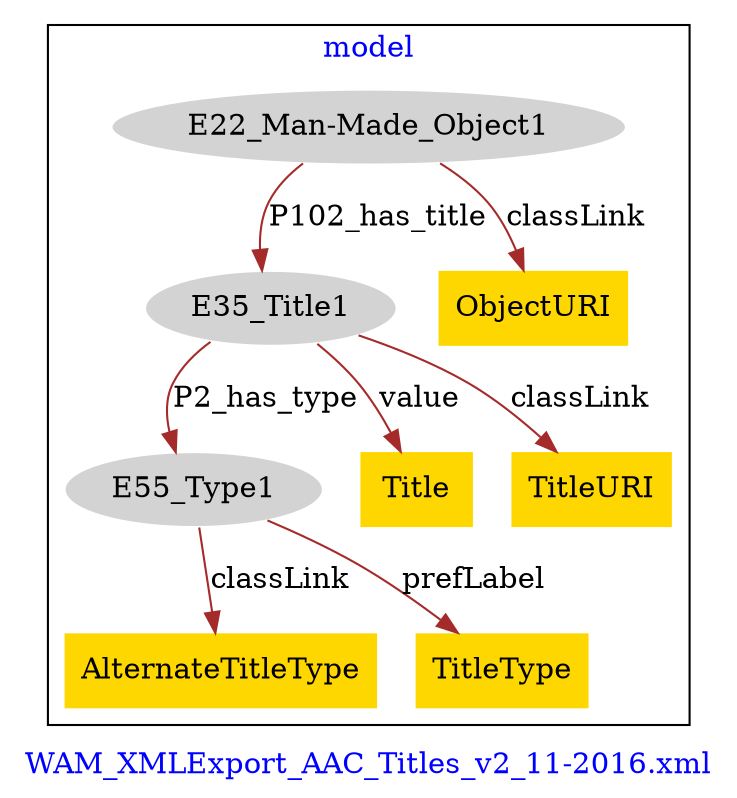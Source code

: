 digraph n0 {
fontcolor="blue"
remincross="true"
label="WAM_XMLExport_AAC_Titles_v2_11-2016.xml"
subgraph cluster {
label="model"
n2[style="filled",color="white",fillcolor="lightgray",label="E22_Man-Made_Object1"];
n3[style="filled",color="white",fillcolor="lightgray",label="E35_Title1"];
n4[style="filled",color="white",fillcolor="lightgray",label="E55_Type1"];
n5[shape="plaintext",style="filled",fillcolor="gold",label="Title"];
n6[shape="plaintext",style="filled",fillcolor="gold",label="AlternateTitleType"];
n7[shape="plaintext",style="filled",fillcolor="gold",label="TitleType"];
n8[shape="plaintext",style="filled",fillcolor="gold",label="ObjectURI"];
n9[shape="plaintext",style="filled",fillcolor="gold",label="TitleURI"];
}
n2 -> n3[color="brown",fontcolor="black",label="P102_has_title"]
n3 -> n4[color="brown",fontcolor="black",label="P2_has_type"]
n3 -> n5[color="brown",fontcolor="black",label="value"]
n4 -> n6[color="brown",fontcolor="black",label="classLink"]
n4 -> n7[color="brown",fontcolor="black",label="prefLabel"]
n2 -> n8[color="brown",fontcolor="black",label="classLink"]
n3 -> n9[color="brown",fontcolor="black",label="classLink"]
}
